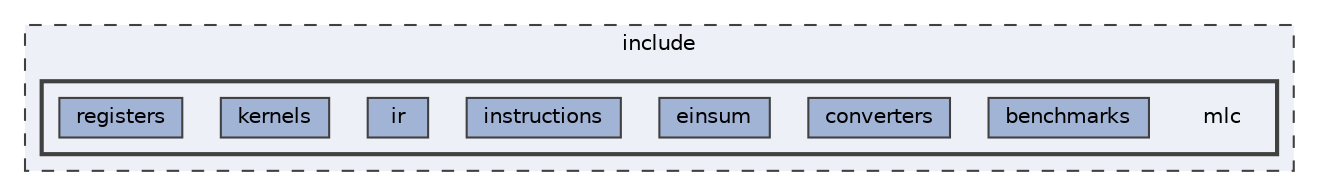 digraph "/home/runner/work/machine-learning-compilers/machine-learning-compilers/include/mlc"
{
 // LATEX_PDF_SIZE
  bgcolor="transparent";
  edge [fontname=Helvetica,fontsize=10,labelfontname=Helvetica,labelfontsize=10];
  node [fontname=Helvetica,fontsize=10,shape=box,height=0.2,width=0.4];
  compound=true
  subgraph clusterdir_d44c64559bbebec7f509842c48db8b23 {
    graph [ bgcolor="#edf0f7", pencolor="grey25", label="include", fontname=Helvetica,fontsize=10 style="filled,dashed", URL="dir_d44c64559bbebec7f509842c48db8b23.html",tooltip=""]
  subgraph clusterdir_b82d16d449f0266f2e3e94ead4ca0d61 {
    graph [ bgcolor="#edf0f7", pencolor="grey25", label="", fontname=Helvetica,fontsize=10 style="filled,bold", URL="dir_b82d16d449f0266f2e3e94ead4ca0d61.html",tooltip=""]
    dir_b82d16d449f0266f2e3e94ead4ca0d61 [shape=plaintext, label="mlc"];
  dir_6a1d7a28aa3ffb315ad11a9bb469ae42 [label="benchmarks", fillcolor="#a2b4d6", color="grey25", style="filled", URL="dir_6a1d7a28aa3ffb315ad11a9bb469ae42.html",tooltip=""];
  dir_ee17929f29b9c9b2be87b3c137efc8f9 [label="converters", fillcolor="#a2b4d6", color="grey25", style="filled", URL="dir_ee17929f29b9c9b2be87b3c137efc8f9.html",tooltip=""];
  dir_0ac9dff86378d5c81125e85ae67938b5 [label="einsum", fillcolor="#a2b4d6", color="grey25", style="filled", URL="dir_0ac9dff86378d5c81125e85ae67938b5.html",tooltip=""];
  dir_9d43028a51ac2375157a503f798b3795 [label="instructions", fillcolor="#a2b4d6", color="grey25", style="filled", URL="dir_9d43028a51ac2375157a503f798b3795.html",tooltip=""];
  dir_a177cdb3f73bb846acbd7abecb0432fa [label="ir", fillcolor="#a2b4d6", color="grey25", style="filled", URL="dir_a177cdb3f73bb846acbd7abecb0432fa.html",tooltip=""];
  dir_268f02cdae9f498a0b5a6088de2d9299 [label="kernels", fillcolor="#a2b4d6", color="grey25", style="filled", URL="dir_268f02cdae9f498a0b5a6088de2d9299.html",tooltip=""];
  dir_15a5dc99149cbbd85f31486086f03813 [label="registers", fillcolor="#a2b4d6", color="grey25", style="filled", URL="dir_15a5dc99149cbbd85f31486086f03813.html",tooltip=""];
  }
  }
}
